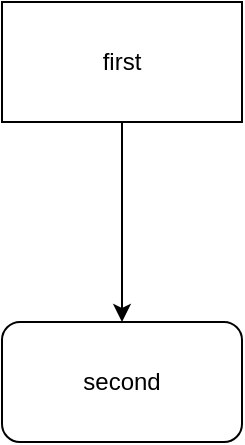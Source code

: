 <mxfile version="20.5.1" type="github"><diagram id="-GlDtbaJFtMir6nYpGGO" name="第 1 页"><mxGraphModel dx="1409" dy="1602" grid="1" gridSize="10" guides="1" tooltips="1" connect="1" arrows="1" fold="1" page="1" pageScale="1" pageWidth="827" pageHeight="1169" math="0" shadow="0"><root><mxCell id="0"/><mxCell id="1" parent="0"/><mxCell id="jpHMqxGTLXe8wj-jI2Nd-2" value="second" style="rounded=1;whiteSpace=wrap;html=1;" parent="1" vertex="1"><mxGeometry x="-710" y="370" width="120" height="60" as="geometry"/></mxCell><mxCell id="y5cuf0slVTCZ5aymgFiR-2" value="" style="edgeStyle=orthogonalEdgeStyle;rounded=0;orthogonalLoop=1;jettySize=auto;html=1;" edge="1" parent="1" source="y5cuf0slVTCZ5aymgFiR-1" target="jpHMqxGTLXe8wj-jI2Nd-2"><mxGeometry relative="1" as="geometry"/></mxCell><mxCell id="y5cuf0slVTCZ5aymgFiR-1" value="first" style="rounded=0;whiteSpace=wrap;html=1;" vertex="1" parent="1"><mxGeometry x="-710" y="210" width="120" height="60" as="geometry"/></mxCell></root></mxGraphModel></diagram></mxfile>